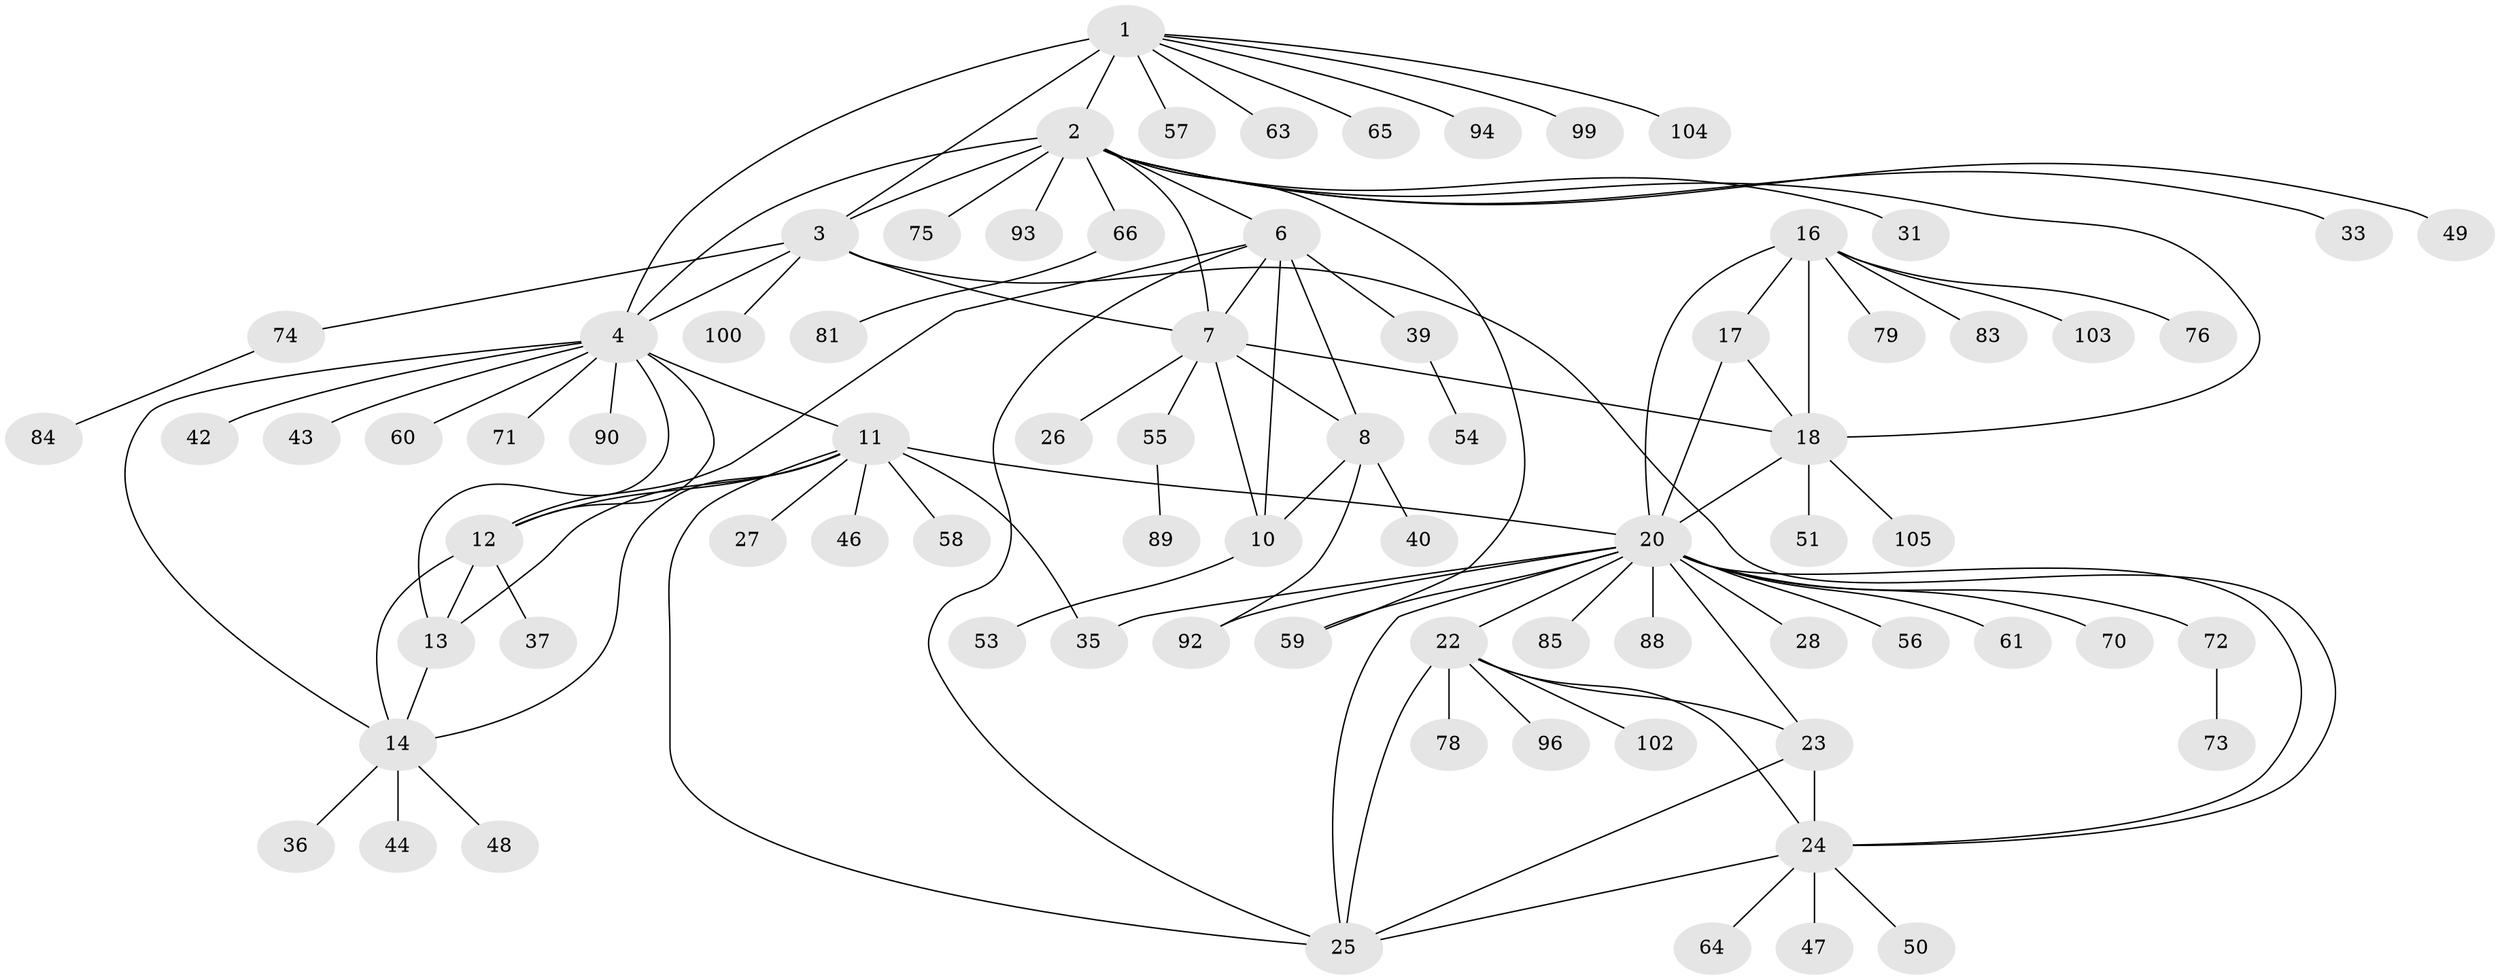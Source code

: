// Generated by graph-tools (version 1.1) at 2025/24/03/03/25 07:24:17]
// undirected, 78 vertices, 109 edges
graph export_dot {
graph [start="1"]
  node [color=gray90,style=filled];
  1 [super="+5"];
  2 [super="+45"];
  3 [super="+69"];
  4 [super="+15"];
  6 [super="+34"];
  7 [super="+9"];
  8 [super="+86"];
  10 [super="+41"];
  11 [super="+62"];
  12 [super="+91"];
  13 [super="+77"];
  14 [super="+32"];
  16 [super="+19"];
  17 [super="+29"];
  18 [super="+95"];
  20 [super="+21"];
  22 [super="+38"];
  23;
  24 [super="+97"];
  25 [super="+30"];
  26;
  27;
  28 [super="+52"];
  31;
  33;
  35;
  36;
  37 [super="+101"];
  39;
  40;
  42 [super="+68"];
  43;
  44;
  46;
  47;
  48;
  49 [super="+82"];
  50;
  51;
  53 [super="+98"];
  54;
  55;
  56;
  57;
  58;
  59;
  60;
  61;
  63;
  64 [super="+67"];
  65;
  66;
  70;
  71;
  72;
  73;
  74 [super="+80"];
  75;
  76;
  78;
  79;
  81;
  83 [super="+87"];
  84;
  85;
  88;
  89;
  90;
  92 [super="+106"];
  93;
  94;
  96;
  99;
  100;
  102;
  103;
  104;
  105;
  1 -- 2 [weight=2];
  1 -- 3 [weight=2];
  1 -- 4 [weight=2];
  1 -- 63;
  1 -- 65;
  1 -- 94;
  1 -- 99;
  1 -- 104;
  1 -- 57;
  2 -- 3;
  2 -- 4;
  2 -- 7;
  2 -- 18;
  2 -- 31;
  2 -- 33;
  2 -- 49;
  2 -- 59;
  2 -- 66;
  2 -- 75;
  2 -- 93;
  2 -- 6;
  3 -- 4;
  3 -- 24;
  3 -- 100;
  3 -- 74;
  3 -- 7;
  4 -- 43;
  4 -- 90;
  4 -- 71;
  4 -- 60;
  4 -- 42;
  4 -- 11;
  4 -- 12;
  4 -- 13;
  4 -- 14;
  6 -- 7 [weight=2];
  6 -- 8;
  6 -- 10;
  6 -- 12;
  6 -- 25;
  6 -- 39;
  7 -- 8 [weight=2];
  7 -- 10 [weight=2];
  7 -- 18;
  7 -- 55;
  7 -- 26;
  8 -- 10;
  8 -- 40;
  8 -- 92;
  10 -- 53;
  11 -- 12;
  11 -- 13;
  11 -- 14;
  11 -- 20;
  11 -- 25;
  11 -- 27;
  11 -- 35;
  11 -- 46;
  11 -- 58;
  12 -- 13;
  12 -- 14;
  12 -- 37;
  13 -- 14;
  14 -- 36;
  14 -- 44;
  14 -- 48;
  16 -- 17 [weight=2];
  16 -- 18 [weight=2];
  16 -- 20 [weight=2];
  16 -- 76;
  16 -- 79;
  16 -- 83;
  16 -- 103;
  17 -- 18;
  17 -- 20;
  18 -- 20;
  18 -- 51;
  18 -- 105;
  20 -- 35;
  20 -- 56;
  20 -- 59;
  20 -- 85;
  20 -- 88;
  20 -- 70;
  20 -- 72;
  20 -- 22;
  20 -- 23;
  20 -- 24;
  20 -- 25;
  20 -- 28;
  20 -- 61;
  20 -- 92;
  22 -- 23;
  22 -- 24;
  22 -- 25;
  22 -- 78;
  22 -- 96;
  22 -- 102;
  23 -- 24;
  23 -- 25;
  24 -- 25;
  24 -- 47;
  24 -- 50;
  24 -- 64;
  39 -- 54;
  55 -- 89;
  66 -- 81;
  72 -- 73;
  74 -- 84;
}
